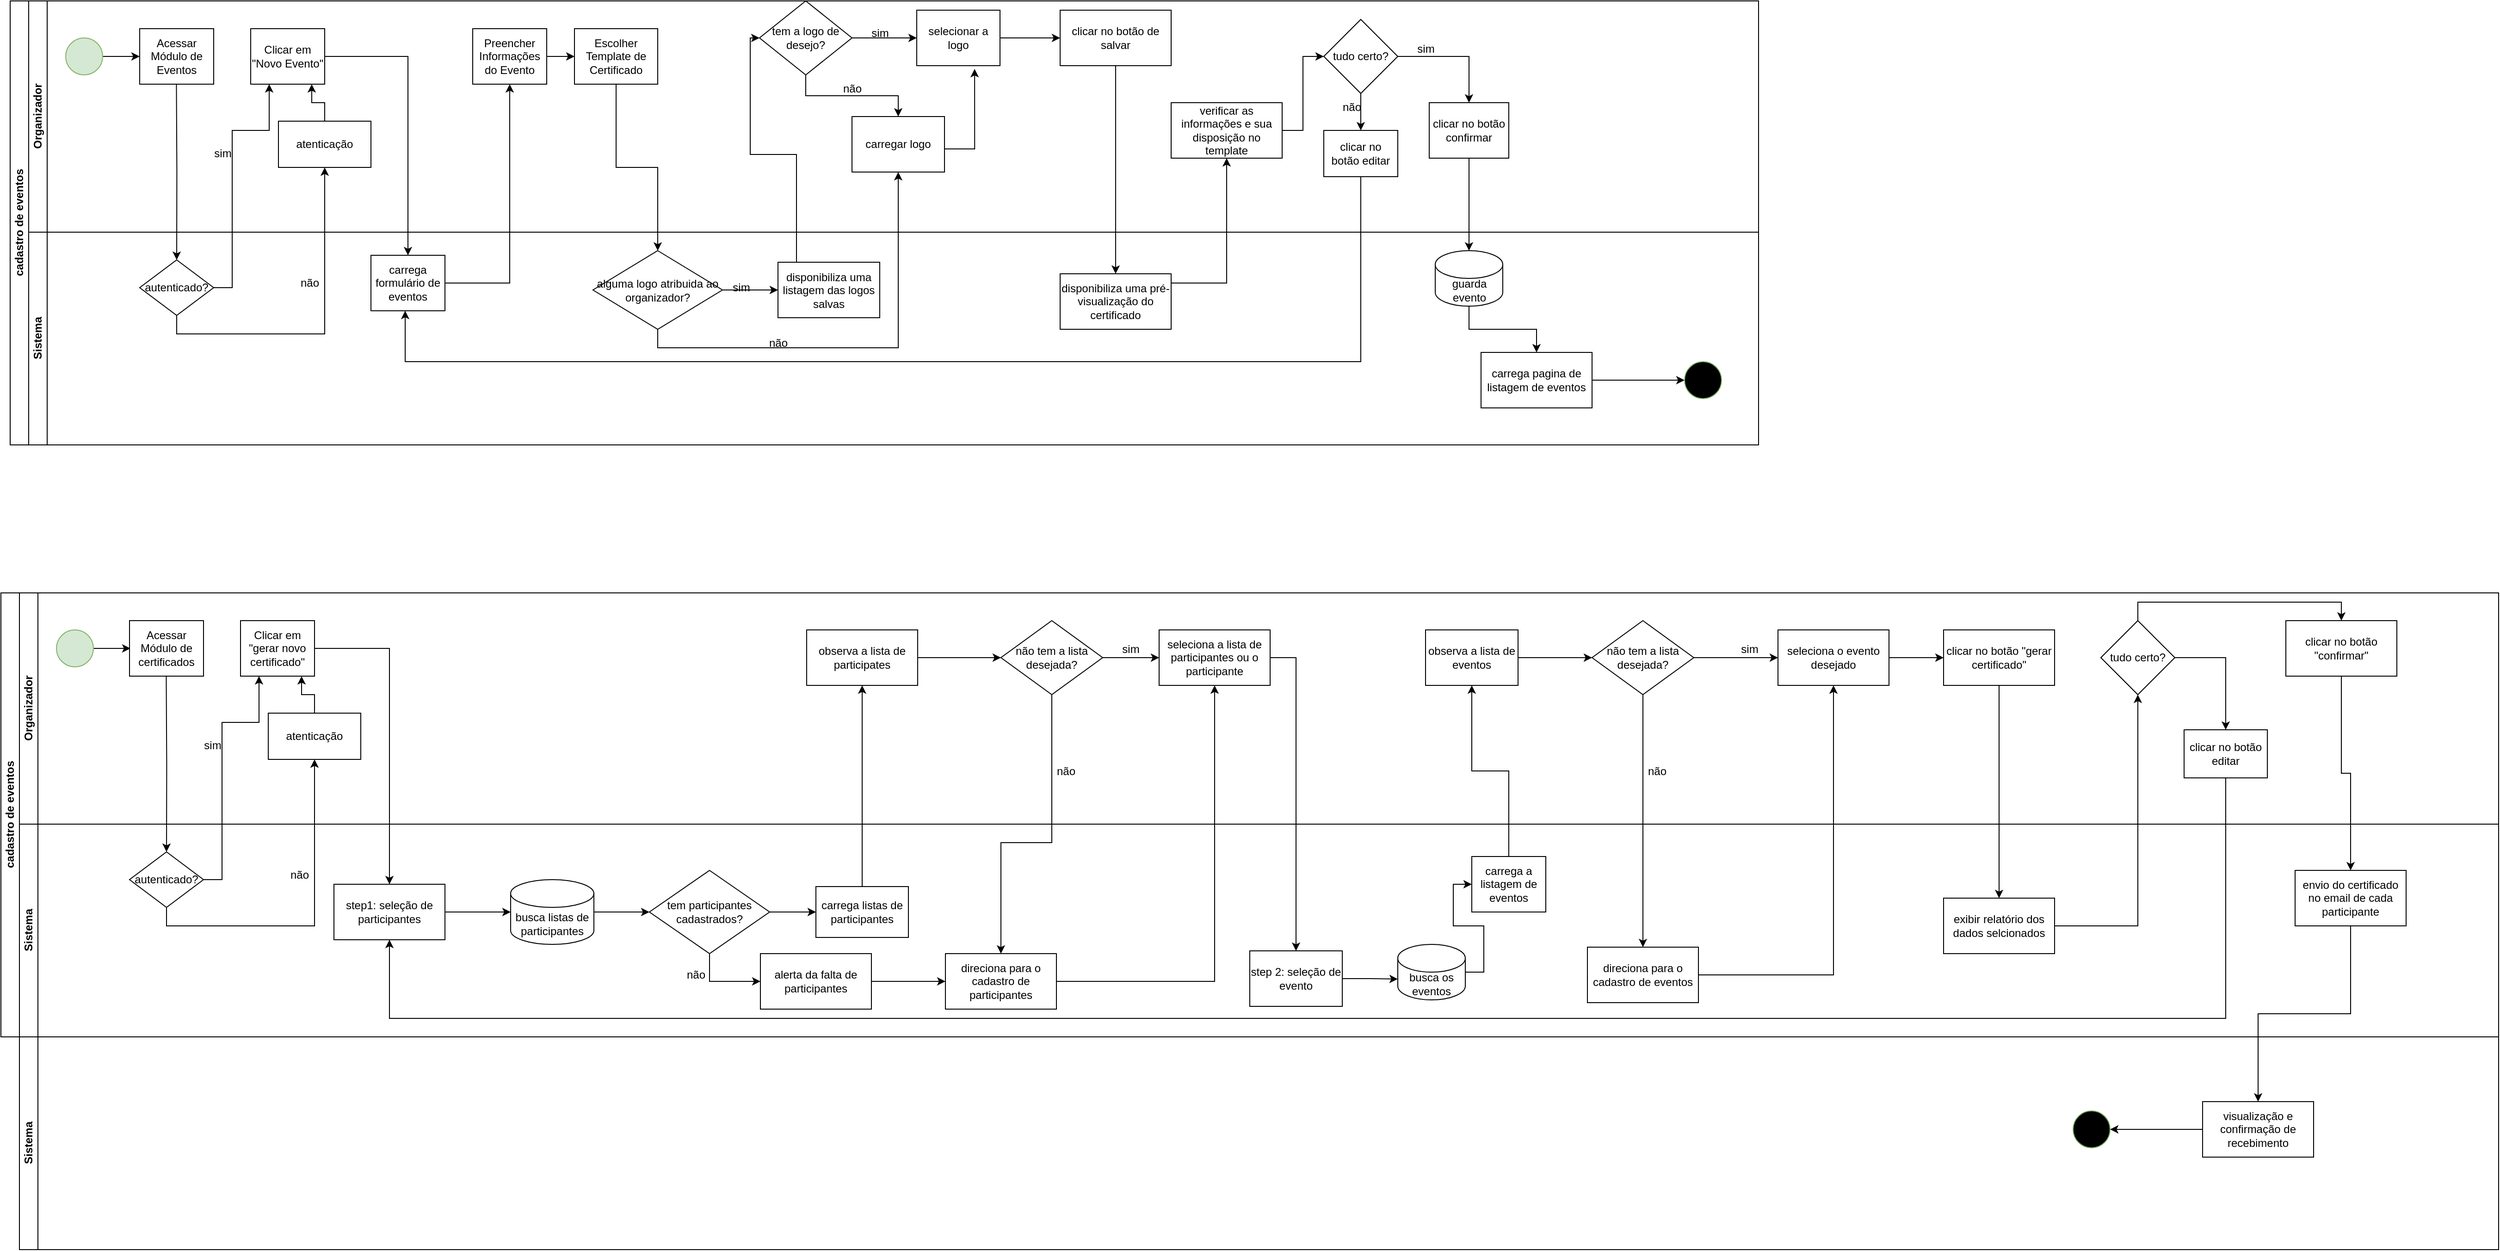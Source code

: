 <mxfile version="26.2.13">
  <diagram id="prtHgNgQTEPvFCAcTncT" name="Page-1">
    <mxGraphModel dx="1360" dy="762" grid="1" gridSize="10" guides="1" tooltips="1" connect="1" arrows="1" fold="1" page="1" pageScale="1" pageWidth="827" pageHeight="1169" math="0" shadow="0">
      <root>
        <mxCell id="0" />
        <mxCell id="1" parent="0" />
        <mxCell id="dNxyNK7c78bLwvsdeMH5-19" value="cadastro de eventos" style="swimlane;html=1;childLayout=stackLayout;resizeParent=1;resizeParentMax=0;horizontal=0;startSize=20;horizontalStack=0;" parent="1" vertex="1">
          <mxGeometry x="120" y="120" width="1890" height="480" as="geometry" />
        </mxCell>
        <mxCell id="dNxyNK7c78bLwvsdeMH5-20" value="Organizador" style="swimlane;html=1;startSize=20;horizontal=0;" parent="dNxyNK7c78bLwvsdeMH5-19" vertex="1">
          <mxGeometry x="20" width="1870" height="250" as="geometry" />
        </mxCell>
        <mxCell id="dNxyNK7c78bLwvsdeMH5-25" value="" style="edgeStyle=orthogonalEdgeStyle;rounded=0;orthogonalLoop=1;jettySize=auto;html=1;" parent="dNxyNK7c78bLwvsdeMH5-20" source="dNxyNK7c78bLwvsdeMH5-23" target="dNxyNK7c78bLwvsdeMH5-24" edge="1">
          <mxGeometry relative="1" as="geometry" />
        </mxCell>
        <mxCell id="dNxyNK7c78bLwvsdeMH5-23" value="" style="ellipse;whiteSpace=wrap;html=1;fillColor=#d5e8d4;strokeColor=#82b366;" parent="dNxyNK7c78bLwvsdeMH5-20" vertex="1">
          <mxGeometry x="40" y="40" width="40" height="40" as="geometry" />
        </mxCell>
        <mxCell id="dNxyNK7c78bLwvsdeMH5-24" value="Acessar Módulo de Eventos" style="rounded=0;whiteSpace=wrap;html=1;fontFamily=Helvetica;fontSize=12;fontColor=#000000;align=center;" parent="dNxyNK7c78bLwvsdeMH5-20" vertex="1">
          <mxGeometry x="120" y="30" width="80" height="60" as="geometry" />
        </mxCell>
        <mxCell id="dNxyNK7c78bLwvsdeMH5-30" value="Clicar em &quot;Novo Evento&quot;" style="rounded=0;whiteSpace=wrap;html=1;fontFamily=Helvetica;fontSize=12;fontColor=#000000;align=center;" parent="dNxyNK7c78bLwvsdeMH5-20" vertex="1">
          <mxGeometry x="240" y="30" width="80" height="60" as="geometry" />
        </mxCell>
        <mxCell id="Wr-YrEjcG0Q6fENDPcPm-4" style="edgeStyle=orthogonalEdgeStyle;rounded=0;orthogonalLoop=1;jettySize=auto;html=1;endArrow=classic;endFill=1;entryX=0.5;entryY=0;entryDx=0;entryDy=0;" edge="1" parent="dNxyNK7c78bLwvsdeMH5-20" target="Wr-YrEjcG0Q6fENDPcPm-5">
          <mxGeometry relative="1" as="geometry">
            <mxPoint x="159.71" y="90" as="sourcePoint" />
            <mxPoint x="159.71" y="150" as="targetPoint" />
          </mxGeometry>
        </mxCell>
        <mxCell id="Wr-YrEjcG0Q6fENDPcPm-6" value="atenticação" style="whiteSpace=wrap;html=1;fontColor=#000000;" vertex="1" parent="dNxyNK7c78bLwvsdeMH5-20">
          <mxGeometry x="270" y="130" width="100" height="50" as="geometry" />
        </mxCell>
        <mxCell id="Wr-YrEjcG0Q6fENDPcPm-8" style="edgeStyle=orthogonalEdgeStyle;rounded=0;orthogonalLoop=1;jettySize=auto;html=1;entryX=0.825;entryY=1.001;entryDx=0;entryDy=0;entryPerimeter=0;" edge="1" parent="dNxyNK7c78bLwvsdeMH5-20" source="Wr-YrEjcG0Q6fENDPcPm-6" target="dNxyNK7c78bLwvsdeMH5-30">
          <mxGeometry relative="1" as="geometry" />
        </mxCell>
        <mxCell id="Wr-YrEjcG0Q6fENDPcPm-9" value="Escolher Template de Certificado" style="whiteSpace=wrap;html=1;fontColor=#000000;rounded=0;" vertex="1" parent="dNxyNK7c78bLwvsdeMH5-20">
          <mxGeometry x="590" y="30" width="90" height="60" as="geometry" />
        </mxCell>
        <mxCell id="Wr-YrEjcG0Q6fENDPcPm-17" value="sim" style="text;html=1;align=center;verticalAlign=middle;whiteSpace=wrap;rounded=0;" vertex="1" parent="dNxyNK7c78bLwvsdeMH5-20">
          <mxGeometry x="180" y="150" width="60" height="30" as="geometry" />
        </mxCell>
        <mxCell id="Wr-YrEjcG0Q6fENDPcPm-25" value="" style="edgeStyle=orthogonalEdgeStyle;rounded=0;orthogonalLoop=1;jettySize=auto;html=1;" edge="1" parent="dNxyNK7c78bLwvsdeMH5-20" source="Wr-YrEjcG0Q6fENDPcPm-23" target="Wr-YrEjcG0Q6fENDPcPm-24">
          <mxGeometry relative="1" as="geometry" />
        </mxCell>
        <mxCell id="Wr-YrEjcG0Q6fENDPcPm-27" value="" style="edgeStyle=orthogonalEdgeStyle;rounded=0;orthogonalLoop=1;jettySize=auto;html=1;" edge="1" parent="dNxyNK7c78bLwvsdeMH5-20" source="Wr-YrEjcG0Q6fENDPcPm-23" target="Wr-YrEjcG0Q6fENDPcPm-26">
          <mxGeometry relative="1" as="geometry" />
        </mxCell>
        <mxCell id="Wr-YrEjcG0Q6fENDPcPm-23" value="tem a logo de desejo?" style="rhombus;whiteSpace=wrap;html=1;" vertex="1" parent="dNxyNK7c78bLwvsdeMH5-20">
          <mxGeometry x="790" width="100" height="80" as="geometry" />
        </mxCell>
        <mxCell id="Wr-YrEjcG0Q6fENDPcPm-36" value="" style="edgeStyle=orthogonalEdgeStyle;rounded=0;orthogonalLoop=1;jettySize=auto;html=1;" edge="1" parent="dNxyNK7c78bLwvsdeMH5-20" source="Wr-YrEjcG0Q6fENDPcPm-24" target="Wr-YrEjcG0Q6fENDPcPm-35">
          <mxGeometry relative="1" as="geometry" />
        </mxCell>
        <mxCell id="Wr-YrEjcG0Q6fENDPcPm-24" value="selecionar a logo" style="whiteSpace=wrap;html=1;" vertex="1" parent="dNxyNK7c78bLwvsdeMH5-20">
          <mxGeometry x="960" y="10" width="90" height="60" as="geometry" />
        </mxCell>
        <mxCell id="Wr-YrEjcG0Q6fENDPcPm-26" value="carregar logo" style="whiteSpace=wrap;html=1;" vertex="1" parent="dNxyNK7c78bLwvsdeMH5-20">
          <mxGeometry x="890" y="125" width="100" height="60" as="geometry" />
        </mxCell>
        <mxCell id="Wr-YrEjcG0Q6fENDPcPm-28" value="sim" style="text;html=1;align=center;verticalAlign=middle;resizable=0;points=[];autosize=1;strokeColor=none;fillColor=none;" vertex="1" parent="dNxyNK7c78bLwvsdeMH5-20">
          <mxGeometry x="900" y="20" width="40" height="30" as="geometry" />
        </mxCell>
        <mxCell id="Wr-YrEjcG0Q6fENDPcPm-30" value="não" style="text;html=1;align=center;verticalAlign=middle;resizable=0;points=[];autosize=1;strokeColor=none;fillColor=none;" vertex="1" parent="dNxyNK7c78bLwvsdeMH5-20">
          <mxGeometry x="870" y="80" width="40" height="30" as="geometry" />
        </mxCell>
        <mxCell id="Wr-YrEjcG0Q6fENDPcPm-34" style="edgeStyle=orthogonalEdgeStyle;rounded=0;orthogonalLoop=1;jettySize=auto;html=1;entryX=0.695;entryY=1.059;entryDx=0;entryDy=0;entryPerimeter=0;" edge="1" parent="dNxyNK7c78bLwvsdeMH5-20" source="Wr-YrEjcG0Q6fENDPcPm-26" target="Wr-YrEjcG0Q6fENDPcPm-24">
          <mxGeometry relative="1" as="geometry">
            <Array as="points">
              <mxPoint x="1023" y="160" />
            </Array>
          </mxGeometry>
        </mxCell>
        <mxCell id="Wr-YrEjcG0Q6fENDPcPm-35" value="clicar no botão de salvar" style="whiteSpace=wrap;html=1;" vertex="1" parent="dNxyNK7c78bLwvsdeMH5-20">
          <mxGeometry x="1115" y="10" width="120" height="60" as="geometry" />
        </mxCell>
        <mxCell id="Wr-YrEjcG0Q6fENDPcPm-42" value="" style="edgeStyle=orthogonalEdgeStyle;rounded=0;orthogonalLoop=1;jettySize=auto;html=1;entryX=0;entryY=0.5;entryDx=0;entryDy=0;" edge="1" parent="dNxyNK7c78bLwvsdeMH5-20" source="Wr-YrEjcG0Q6fENDPcPm-39" target="Wr-YrEjcG0Q6fENDPcPm-46">
          <mxGeometry relative="1" as="geometry">
            <mxPoint x="1394" y="140.0" as="targetPoint" />
          </mxGeometry>
        </mxCell>
        <mxCell id="Wr-YrEjcG0Q6fENDPcPm-39" value="verificar as informações e sua disposição no template" style="whiteSpace=wrap;html=1;" vertex="1" parent="dNxyNK7c78bLwvsdeMH5-20">
          <mxGeometry x="1235" y="110" width="120" height="60" as="geometry" />
        </mxCell>
        <mxCell id="Wr-YrEjcG0Q6fENDPcPm-45" value="" style="edgeStyle=orthogonalEdgeStyle;rounded=0;orthogonalLoop=1;jettySize=auto;html=1;" edge="1" parent="dNxyNK7c78bLwvsdeMH5-20" source="Wr-YrEjcG0Q6fENDPcPm-43" target="Wr-YrEjcG0Q6fENDPcPm-9">
          <mxGeometry relative="1" as="geometry" />
        </mxCell>
        <mxCell id="Wr-YrEjcG0Q6fENDPcPm-43" value="Preencher Informações do Evento" style="whiteSpace=wrap;html=1;fontColor=#000000;rounded=0;" vertex="1" parent="dNxyNK7c78bLwvsdeMH5-20">
          <mxGeometry x="480" y="30" width="80" height="60" as="geometry" />
        </mxCell>
        <mxCell id="Wr-YrEjcG0Q6fENDPcPm-50" value="" style="edgeStyle=orthogonalEdgeStyle;rounded=0;orthogonalLoop=1;jettySize=auto;html=1;" edge="1" parent="dNxyNK7c78bLwvsdeMH5-20" source="Wr-YrEjcG0Q6fENDPcPm-46" target="Wr-YrEjcG0Q6fENDPcPm-49">
          <mxGeometry relative="1" as="geometry" />
        </mxCell>
        <mxCell id="Wr-YrEjcG0Q6fENDPcPm-52" value="" style="edgeStyle=orthogonalEdgeStyle;rounded=0;orthogonalLoop=1;jettySize=auto;html=1;" edge="1" parent="dNxyNK7c78bLwvsdeMH5-20" source="Wr-YrEjcG0Q6fENDPcPm-46" target="Wr-YrEjcG0Q6fENDPcPm-51">
          <mxGeometry relative="1" as="geometry" />
        </mxCell>
        <mxCell id="Wr-YrEjcG0Q6fENDPcPm-46" value="tudo certo?" style="rhombus;whiteSpace=wrap;html=1;" vertex="1" parent="dNxyNK7c78bLwvsdeMH5-20">
          <mxGeometry x="1400" y="20" width="80" height="80" as="geometry" />
        </mxCell>
        <mxCell id="Wr-YrEjcG0Q6fENDPcPm-49" value="clicar no botão confirmar" style="whiteSpace=wrap;html=1;" vertex="1" parent="dNxyNK7c78bLwvsdeMH5-20">
          <mxGeometry x="1514" y="110" width="86" height="60" as="geometry" />
        </mxCell>
        <mxCell id="Wr-YrEjcG0Q6fENDPcPm-51" value="clicar no botão editar" style="whiteSpace=wrap;html=1;" vertex="1" parent="dNxyNK7c78bLwvsdeMH5-20">
          <mxGeometry x="1400" y="140" width="80" height="50" as="geometry" />
        </mxCell>
        <mxCell id="Wr-YrEjcG0Q6fENDPcPm-48" value="não" style="text;html=1;align=center;verticalAlign=middle;resizable=0;points=[];autosize=1;strokeColor=none;fillColor=none;" vertex="1" parent="dNxyNK7c78bLwvsdeMH5-20">
          <mxGeometry x="1410" y="100" width="40" height="30" as="geometry" />
        </mxCell>
        <mxCell id="Wr-YrEjcG0Q6fENDPcPm-53" value="sim" style="text;html=1;align=center;verticalAlign=middle;resizable=0;points=[];autosize=1;strokeColor=none;fillColor=none;" vertex="1" parent="dNxyNK7c78bLwvsdeMH5-20">
          <mxGeometry x="1490" y="37" width="40" height="30" as="geometry" />
        </mxCell>
        <mxCell id="dNxyNK7c78bLwvsdeMH5-21" value="Sistema" style="swimlane;html=1;startSize=20;horizontal=0;" parent="dNxyNK7c78bLwvsdeMH5-19" vertex="1">
          <mxGeometry x="20" y="250" width="1870" height="230" as="geometry" />
        </mxCell>
        <mxCell id="dNxyNK7c78bLwvsdeMH5-29" value="" style="edgeStyle=orthogonalEdgeStyle;rounded=0;orthogonalLoop=1;jettySize=auto;html=1;endArrow=classic;endFill=1;" parent="dNxyNK7c78bLwvsdeMH5-21" edge="1">
          <mxGeometry relative="1" as="geometry">
            <mxPoint x="200" y="60" as="sourcePoint" />
            <mxPoint x="260" y="-160" as="targetPoint" />
            <Array as="points">
              <mxPoint x="220" y="60" />
              <mxPoint x="220" y="-110" />
              <mxPoint x="260" y="-110" />
              <mxPoint x="260" y="-160" />
            </Array>
          </mxGeometry>
        </mxCell>
        <mxCell id="Wr-YrEjcG0Q6fENDPcPm-5" value="autenticado?" style="rhombus;whiteSpace=wrap;html=1;fontFamily=Helvetica;fontSize=12;fontColor=#000000;align=center;" vertex="1" parent="dNxyNK7c78bLwvsdeMH5-21">
          <mxGeometry x="120" y="30" width="80" height="60" as="geometry" />
        </mxCell>
        <mxCell id="Wr-YrEjcG0Q6fENDPcPm-15" value="alguma logo atribuida ao organizador?" style="rhombus;whiteSpace=wrap;html=1;fontColor=#000000;rounded=0;" vertex="1" parent="dNxyNK7c78bLwvsdeMH5-21">
          <mxGeometry x="610" y="20" width="140" height="85" as="geometry" />
        </mxCell>
        <mxCell id="Wr-YrEjcG0Q6fENDPcPm-18" value="não" style="text;html=1;align=center;verticalAlign=middle;whiteSpace=wrap;rounded=0;" vertex="1" parent="dNxyNK7c78bLwvsdeMH5-21">
          <mxGeometry x="274" y="40" width="60" height="30" as="geometry" />
        </mxCell>
        <mxCell id="Wr-YrEjcG0Q6fENDPcPm-19" value="disponibiliza uma listagem das logos salvas" style="rounded=0;whiteSpace=wrap;html=1;fontColor=#000000;" vertex="1" parent="dNxyNK7c78bLwvsdeMH5-21">
          <mxGeometry x="810" y="32.5" width="110" height="60" as="geometry" />
        </mxCell>
        <mxCell id="Wr-YrEjcG0Q6fENDPcPm-20" value="" style="edgeStyle=orthogonalEdgeStyle;rounded=0;orthogonalLoop=1;jettySize=auto;html=1;" edge="1" parent="dNxyNK7c78bLwvsdeMH5-21" source="Wr-YrEjcG0Q6fENDPcPm-15" target="Wr-YrEjcG0Q6fENDPcPm-19">
          <mxGeometry relative="1" as="geometry" />
        </mxCell>
        <mxCell id="Wr-YrEjcG0Q6fENDPcPm-33" value="não" style="text;html=1;align=center;verticalAlign=middle;resizable=0;points=[];autosize=1;strokeColor=none;fillColor=none;" vertex="1" parent="dNxyNK7c78bLwvsdeMH5-21">
          <mxGeometry x="790" y="105" width="40" height="30" as="geometry" />
        </mxCell>
        <mxCell id="Wr-YrEjcG0Q6fENDPcPm-32" value="sim" style="text;html=1;align=center;verticalAlign=middle;resizable=0;points=[];autosize=1;strokeColor=none;fillColor=none;" vertex="1" parent="dNxyNK7c78bLwvsdeMH5-21">
          <mxGeometry x="750" y="45" width="40" height="30" as="geometry" />
        </mxCell>
        <mxCell id="Wr-YrEjcG0Q6fENDPcPm-37" value="disponibiliza uma pré-visualização do certificado" style="whiteSpace=wrap;html=1;" vertex="1" parent="dNxyNK7c78bLwvsdeMH5-21">
          <mxGeometry x="1115" y="45" width="120" height="60" as="geometry" />
        </mxCell>
        <mxCell id="Wr-YrEjcG0Q6fENDPcPm-2" value="carrega formulário de eventos" style="rounded=0;whiteSpace=wrap;html=1;fontFamily=Helvetica;fontSize=12;fontColor=#000000;align=center;" vertex="1" parent="dNxyNK7c78bLwvsdeMH5-21">
          <mxGeometry x="370" y="25" width="80" height="60" as="geometry" />
        </mxCell>
        <mxCell id="Wr-YrEjcG0Q6fENDPcPm-61" value="" style="edgeStyle=orthogonalEdgeStyle;rounded=0;orthogonalLoop=1;jettySize=auto;html=1;" edge="1" parent="dNxyNK7c78bLwvsdeMH5-21" source="Wr-YrEjcG0Q6fENDPcPm-57" target="Wr-YrEjcG0Q6fENDPcPm-60">
          <mxGeometry relative="1" as="geometry" />
        </mxCell>
        <mxCell id="Wr-YrEjcG0Q6fENDPcPm-57" value="guarda evento" style="shape=cylinder3;whiteSpace=wrap;html=1;boundedLbl=1;backgroundOutline=1;size=15;" vertex="1" parent="dNxyNK7c78bLwvsdeMH5-21">
          <mxGeometry x="1520.5" y="20" width="73" height="60" as="geometry" />
        </mxCell>
        <mxCell id="Wr-YrEjcG0Q6fENDPcPm-65" value="" style="edgeStyle=orthogonalEdgeStyle;rounded=0;orthogonalLoop=1;jettySize=auto;html=1;" edge="1" parent="dNxyNK7c78bLwvsdeMH5-21" source="Wr-YrEjcG0Q6fENDPcPm-60">
          <mxGeometry relative="1" as="geometry">
            <mxPoint x="1790" y="160" as="targetPoint" />
          </mxGeometry>
        </mxCell>
        <mxCell id="Wr-YrEjcG0Q6fENDPcPm-60" value="carrega pagina de listagem de eventos" style="whiteSpace=wrap;html=1;" vertex="1" parent="dNxyNK7c78bLwvsdeMH5-21">
          <mxGeometry x="1570" y="130" width="120" height="60" as="geometry" />
        </mxCell>
        <mxCell id="Wr-YrEjcG0Q6fENDPcPm-66" value="" style="ellipse;whiteSpace=wrap;html=1;fillColor=light-dark(#000000, #1f2f1e);strokeColor=#82b366;" vertex="1" parent="dNxyNK7c78bLwvsdeMH5-21">
          <mxGeometry x="1790" y="140" width="40" height="40" as="geometry" />
        </mxCell>
        <mxCell id="Wr-YrEjcG0Q6fENDPcPm-7" value="" style="edgeStyle=orthogonalEdgeStyle;rounded=0;orthogonalLoop=1;jettySize=auto;html=1;" edge="1" parent="dNxyNK7c78bLwvsdeMH5-19" source="Wr-YrEjcG0Q6fENDPcPm-5" target="Wr-YrEjcG0Q6fENDPcPm-6">
          <mxGeometry relative="1" as="geometry">
            <Array as="points">
              <mxPoint x="180" y="360" />
              <mxPoint x="340" y="360" />
            </Array>
          </mxGeometry>
        </mxCell>
        <mxCell id="Wr-YrEjcG0Q6fENDPcPm-16" value="" style="edgeStyle=orthogonalEdgeStyle;rounded=0;orthogonalLoop=1;jettySize=auto;html=1;" edge="1" parent="dNxyNK7c78bLwvsdeMH5-19" source="Wr-YrEjcG0Q6fENDPcPm-9" target="Wr-YrEjcG0Q6fENDPcPm-15">
          <mxGeometry relative="1" as="geometry" />
        </mxCell>
        <mxCell id="Wr-YrEjcG0Q6fENDPcPm-22" value="" style="edgeStyle=orthogonalEdgeStyle;rounded=0;orthogonalLoop=1;jettySize=auto;html=1;" edge="1" parent="dNxyNK7c78bLwvsdeMH5-19" source="Wr-YrEjcG0Q6fENDPcPm-19">
          <mxGeometry relative="1" as="geometry">
            <mxPoint x="810" y="40.0" as="targetPoint" />
            <Array as="points">
              <mxPoint x="850" y="166" />
              <mxPoint x="800" y="166" />
              <mxPoint x="800" y="40" />
            </Array>
          </mxGeometry>
        </mxCell>
        <mxCell id="Wr-YrEjcG0Q6fENDPcPm-31" style="edgeStyle=orthogonalEdgeStyle;rounded=0;orthogonalLoop=1;jettySize=auto;html=1;exitX=0.5;exitY=1;exitDx=0;exitDy=0;entryX=0.5;entryY=1;entryDx=0;entryDy=0;" edge="1" parent="dNxyNK7c78bLwvsdeMH5-19" source="Wr-YrEjcG0Q6fENDPcPm-15" target="Wr-YrEjcG0Q6fENDPcPm-26">
          <mxGeometry relative="1" as="geometry">
            <mxPoint x="960" y="190" as="targetPoint" />
            <mxPoint x="710" y="376" as="sourcePoint" />
          </mxGeometry>
        </mxCell>
        <mxCell id="Wr-YrEjcG0Q6fENDPcPm-38" value="" style="edgeStyle=orthogonalEdgeStyle;rounded=0;orthogonalLoop=1;jettySize=auto;html=1;" edge="1" parent="dNxyNK7c78bLwvsdeMH5-19" source="Wr-YrEjcG0Q6fENDPcPm-35" target="Wr-YrEjcG0Q6fENDPcPm-37">
          <mxGeometry relative="1" as="geometry" />
        </mxCell>
        <mxCell id="Wr-YrEjcG0Q6fENDPcPm-40" value="" style="edgeStyle=orthogonalEdgeStyle;rounded=0;orthogonalLoop=1;jettySize=auto;html=1;" edge="1" parent="dNxyNK7c78bLwvsdeMH5-19" source="Wr-YrEjcG0Q6fENDPcPm-37" target="Wr-YrEjcG0Q6fENDPcPm-39">
          <mxGeometry relative="1" as="geometry">
            <Array as="points">
              <mxPoint x="1315" y="305" />
            </Array>
          </mxGeometry>
        </mxCell>
        <mxCell id="Wr-YrEjcG0Q6fENDPcPm-3" value="" style="edgeStyle=orthogonalEdgeStyle;rounded=0;orthogonalLoop=1;jettySize=auto;html=1;" edge="1" parent="dNxyNK7c78bLwvsdeMH5-19" source="dNxyNK7c78bLwvsdeMH5-30" target="Wr-YrEjcG0Q6fENDPcPm-2">
          <mxGeometry relative="1" as="geometry" />
        </mxCell>
        <mxCell id="Wr-YrEjcG0Q6fENDPcPm-44" value="" style="edgeStyle=orthogonalEdgeStyle;rounded=0;orthogonalLoop=1;jettySize=auto;html=1;" edge="1" parent="dNxyNK7c78bLwvsdeMH5-19" source="Wr-YrEjcG0Q6fENDPcPm-2" target="Wr-YrEjcG0Q6fENDPcPm-43">
          <mxGeometry relative="1" as="geometry" />
        </mxCell>
        <mxCell id="Wr-YrEjcG0Q6fENDPcPm-47" style="edgeStyle=orthogonalEdgeStyle;rounded=0;orthogonalLoop=1;jettySize=auto;html=1;" edge="1" parent="dNxyNK7c78bLwvsdeMH5-19" target="Wr-YrEjcG0Q6fENDPcPm-2">
          <mxGeometry relative="1" as="geometry">
            <mxPoint x="426.552" y="320.0" as="targetPoint" />
            <mxPoint x="1460" y="190" as="sourcePoint" />
            <Array as="points">
              <mxPoint x="1460" y="390" />
              <mxPoint x="427" y="390" />
            </Array>
          </mxGeometry>
        </mxCell>
        <mxCell id="Wr-YrEjcG0Q6fENDPcPm-56" style="edgeStyle=orthogonalEdgeStyle;rounded=0;orthogonalLoop=1;jettySize=auto;html=1;" edge="1" parent="dNxyNK7c78bLwvsdeMH5-19" source="Wr-YrEjcG0Q6fENDPcPm-49" target="Wr-YrEjcG0Q6fENDPcPm-57">
          <mxGeometry relative="1" as="geometry">
            <mxPoint x="1577" y="310.0" as="targetPoint" />
          </mxGeometry>
        </mxCell>
        <mxCell id="Wr-YrEjcG0Q6fENDPcPm-125" value="cadastro de eventos" style="swimlane;html=1;childLayout=stackLayout;resizeParent=1;resizeParentMax=0;horizontal=0;startSize=20;horizontalStack=0;" vertex="1" parent="1">
          <mxGeometry x="110" y="760" width="2700" height="480" as="geometry">
            <mxRectangle x="110" y="760" width="40" height="140" as="alternateBounds" />
          </mxGeometry>
        </mxCell>
        <mxCell id="Wr-YrEjcG0Q6fENDPcPm-126" value="Organizador" style="swimlane;html=1;startSize=20;horizontal=0;" vertex="1" parent="Wr-YrEjcG0Q6fENDPcPm-125">
          <mxGeometry x="20" width="2680" height="250" as="geometry">
            <mxRectangle x="20" width="1870" height="30" as="alternateBounds" />
          </mxGeometry>
        </mxCell>
        <mxCell id="Wr-YrEjcG0Q6fENDPcPm-127" value="" style="edgeStyle=orthogonalEdgeStyle;rounded=0;orthogonalLoop=1;jettySize=auto;html=1;" edge="1" parent="Wr-YrEjcG0Q6fENDPcPm-126" source="Wr-YrEjcG0Q6fENDPcPm-128">
          <mxGeometry relative="1" as="geometry">
            <mxPoint x="120" y="60" as="targetPoint" />
          </mxGeometry>
        </mxCell>
        <mxCell id="Wr-YrEjcG0Q6fENDPcPm-128" value="" style="ellipse;whiteSpace=wrap;html=1;fillColor=#d5e8d4;strokeColor=#82b366;" vertex="1" parent="Wr-YrEjcG0Q6fENDPcPm-126">
          <mxGeometry x="40" y="40" width="40" height="40" as="geometry" />
        </mxCell>
        <mxCell id="Wr-YrEjcG0Q6fENDPcPm-248" value="não tem a lista desejada?" style="rhombus;whiteSpace=wrap;html=1;" vertex="1" parent="Wr-YrEjcG0Q6fENDPcPm-126">
          <mxGeometry x="1700" y="30" width="110" height="80" as="geometry" />
        </mxCell>
        <mxCell id="Wr-YrEjcG0Q6fENDPcPm-254" value="não" style="text;html=1;align=center;verticalAlign=middle;resizable=0;points=[];autosize=1;strokeColor=none;fillColor=none;" vertex="1" parent="Wr-YrEjcG0Q6fENDPcPm-126">
          <mxGeometry x="1750" y="178" width="40" height="30" as="geometry" />
        </mxCell>
        <mxCell id="Wr-YrEjcG0Q6fENDPcPm-257" value="clicar no botão &quot;gerar certificado&quot;" style="whiteSpace=wrap;html=1;" vertex="1" parent="Wr-YrEjcG0Q6fENDPcPm-126">
          <mxGeometry x="2080" y="40" width="120" height="60" as="geometry" />
        </mxCell>
        <mxCell id="Wr-YrEjcG0Q6fENDPcPm-264" value="" style="edgeStyle=orthogonalEdgeStyle;rounded=0;orthogonalLoop=1;jettySize=auto;html=1;" edge="1" parent="Wr-YrEjcG0Q6fENDPcPm-126" source="Wr-YrEjcG0Q6fENDPcPm-261" target="Wr-YrEjcG0Q6fENDPcPm-263">
          <mxGeometry relative="1" as="geometry" />
        </mxCell>
        <mxCell id="Wr-YrEjcG0Q6fENDPcPm-266" style="edgeStyle=orthogonalEdgeStyle;rounded=0;orthogonalLoop=1;jettySize=auto;html=1;entryX=0.5;entryY=0;entryDx=0;entryDy=0;" edge="1" parent="Wr-YrEjcG0Q6fENDPcPm-126" source="Wr-YrEjcG0Q6fENDPcPm-261" target="Wr-YrEjcG0Q6fENDPcPm-267">
          <mxGeometry relative="1" as="geometry">
            <mxPoint x="2470" y="10" as="targetPoint" />
            <Array as="points">
              <mxPoint x="2290" y="10" />
              <mxPoint x="2510" y="10" />
            </Array>
          </mxGeometry>
        </mxCell>
        <mxCell id="Wr-YrEjcG0Q6fENDPcPm-261" value="tudo certo?" style="rhombus;whiteSpace=wrap;html=1;" vertex="1" parent="Wr-YrEjcG0Q6fENDPcPm-126">
          <mxGeometry x="2250" y="30" width="80" height="80" as="geometry" />
        </mxCell>
        <mxCell id="Wr-YrEjcG0Q6fENDPcPm-263" value="clicar no botão editar" style="whiteSpace=wrap;html=1;" vertex="1" parent="Wr-YrEjcG0Q6fENDPcPm-126">
          <mxGeometry x="2340" y="148" width="90" height="52" as="geometry" />
        </mxCell>
        <mxCell id="Wr-YrEjcG0Q6fENDPcPm-267" value="clicar no botão &quot;confirmar&quot;" style="whiteSpace=wrap;html=1;" vertex="1" parent="Wr-YrEjcG0Q6fENDPcPm-126">
          <mxGeometry x="2450" y="30" width="120" height="60" as="geometry" />
        </mxCell>
        <mxCell id="Wr-YrEjcG0Q6fENDPcPm-157" value="Sistema" style="swimlane;html=1;startSize=20;horizontal=0;" vertex="1" parent="Wr-YrEjcG0Q6fENDPcPm-125">
          <mxGeometry x="20" y="250" width="2680" height="230" as="geometry" />
        </mxCell>
        <mxCell id="Wr-YrEjcG0Q6fENDPcPm-194" value="Acessar Módulo de certificados" style="rounded=0;whiteSpace=wrap;html=1;fontFamily=Helvetica;fontSize=12;fontColor=#000000;align=center;" vertex="1" parent="Wr-YrEjcG0Q6fENDPcPm-157">
          <mxGeometry x="119" y="-220" width="80" height="60" as="geometry" />
        </mxCell>
        <mxCell id="Wr-YrEjcG0Q6fENDPcPm-195" value="Clicar em &quot;gerar novo certificado&quot;" style="rounded=0;whiteSpace=wrap;html=1;fontFamily=Helvetica;fontSize=12;fontColor=#000000;align=center;" vertex="1" parent="Wr-YrEjcG0Q6fENDPcPm-157">
          <mxGeometry x="239" y="-220" width="80" height="60" as="geometry" />
        </mxCell>
        <mxCell id="Wr-YrEjcG0Q6fENDPcPm-196" style="edgeStyle=orthogonalEdgeStyle;rounded=0;orthogonalLoop=1;jettySize=auto;html=1;endArrow=classic;endFill=1;entryX=0.5;entryY=0;entryDx=0;entryDy=0;" edge="1" parent="Wr-YrEjcG0Q6fENDPcPm-157" target="Wr-YrEjcG0Q6fENDPcPm-201">
          <mxGeometry relative="1" as="geometry">
            <mxPoint x="158.71" y="-160" as="sourcePoint" />
            <mxPoint x="158.71" y="-100" as="targetPoint" />
          </mxGeometry>
        </mxCell>
        <mxCell id="Wr-YrEjcG0Q6fENDPcPm-197" value="atenticação" style="whiteSpace=wrap;html=1;fontColor=#000000;" vertex="1" parent="Wr-YrEjcG0Q6fENDPcPm-157">
          <mxGeometry x="269" y="-120" width="100" height="50" as="geometry" />
        </mxCell>
        <mxCell id="Wr-YrEjcG0Q6fENDPcPm-198" style="edgeStyle=orthogonalEdgeStyle;rounded=0;orthogonalLoop=1;jettySize=auto;html=1;entryX=0.825;entryY=1.001;entryDx=0;entryDy=0;entryPerimeter=0;" edge="1" parent="Wr-YrEjcG0Q6fENDPcPm-157" source="Wr-YrEjcG0Q6fENDPcPm-197" target="Wr-YrEjcG0Q6fENDPcPm-195">
          <mxGeometry relative="1" as="geometry" />
        </mxCell>
        <mxCell id="Wr-YrEjcG0Q6fENDPcPm-199" value="sim" style="text;html=1;align=center;verticalAlign=middle;whiteSpace=wrap;rounded=0;" vertex="1" parent="Wr-YrEjcG0Q6fENDPcPm-157">
          <mxGeometry x="179" y="-100" width="60" height="30" as="geometry" />
        </mxCell>
        <mxCell id="Wr-YrEjcG0Q6fENDPcPm-200" value="" style="edgeStyle=orthogonalEdgeStyle;rounded=0;orthogonalLoop=1;jettySize=auto;html=1;endArrow=classic;endFill=1;" edge="1" parent="Wr-YrEjcG0Q6fENDPcPm-157">
          <mxGeometry relative="1" as="geometry">
            <mxPoint x="199" y="60" as="sourcePoint" />
            <mxPoint x="259" y="-160" as="targetPoint" />
            <Array as="points">
              <mxPoint x="219" y="60" />
              <mxPoint x="219" y="-110" />
              <mxPoint x="259" y="-110" />
              <mxPoint x="259" y="-160" />
            </Array>
          </mxGeometry>
        </mxCell>
        <mxCell id="Wr-YrEjcG0Q6fENDPcPm-201" value="autenticado?" style="rhombus;whiteSpace=wrap;html=1;fontFamily=Helvetica;fontSize=12;fontColor=#000000;align=center;" vertex="1" parent="Wr-YrEjcG0Q6fENDPcPm-157">
          <mxGeometry x="119" y="30" width="80" height="60" as="geometry" />
        </mxCell>
        <mxCell id="Wr-YrEjcG0Q6fENDPcPm-202" value="não" style="text;html=1;align=center;verticalAlign=middle;whiteSpace=wrap;rounded=0;" vertex="1" parent="Wr-YrEjcG0Q6fENDPcPm-157">
          <mxGeometry x="273" y="40" width="60" height="30" as="geometry" />
        </mxCell>
        <mxCell id="Wr-YrEjcG0Q6fENDPcPm-204" value="" style="edgeStyle=orthogonalEdgeStyle;rounded=0;orthogonalLoop=1;jettySize=auto;html=1;" edge="1" parent="Wr-YrEjcG0Q6fENDPcPm-157" source="Wr-YrEjcG0Q6fENDPcPm-201" target="Wr-YrEjcG0Q6fENDPcPm-197">
          <mxGeometry relative="1" as="geometry">
            <Array as="points">
              <mxPoint x="159" y="110" />
              <mxPoint x="319" y="110" />
            </Array>
          </mxGeometry>
        </mxCell>
        <mxCell id="Wr-YrEjcG0Q6fENDPcPm-215" value="observa a lista de participates" style="whiteSpace=wrap;html=1;" vertex="1" parent="Wr-YrEjcG0Q6fENDPcPm-157">
          <mxGeometry x="851" y="-210" width="120" height="60" as="geometry" />
        </mxCell>
        <mxCell id="Wr-YrEjcG0Q6fENDPcPm-238" value="" style="edgeStyle=orthogonalEdgeStyle;rounded=0;orthogonalLoop=1;jettySize=auto;html=1;" edge="1" parent="Wr-YrEjcG0Q6fENDPcPm-157" source="Wr-YrEjcG0Q6fENDPcPm-217" target="Wr-YrEjcG0Q6fENDPcPm-237">
          <mxGeometry relative="1" as="geometry" />
        </mxCell>
        <mxCell id="Wr-YrEjcG0Q6fENDPcPm-217" value="não tem a lista desejada?" style="rhombus;whiteSpace=wrap;html=1;" vertex="1" parent="Wr-YrEjcG0Q6fENDPcPm-157">
          <mxGeometry x="1061" y="-220" width="110" height="80" as="geometry" />
        </mxCell>
        <mxCell id="Wr-YrEjcG0Q6fENDPcPm-218" value="" style="edgeStyle=orthogonalEdgeStyle;rounded=0;orthogonalLoop=1;jettySize=auto;html=1;" edge="1" parent="Wr-YrEjcG0Q6fENDPcPm-157" source="Wr-YrEjcG0Q6fENDPcPm-215" target="Wr-YrEjcG0Q6fENDPcPm-217">
          <mxGeometry relative="1" as="geometry" />
        </mxCell>
        <mxCell id="Wr-YrEjcG0Q6fENDPcPm-245" style="edgeStyle=orthogonalEdgeStyle;rounded=0;orthogonalLoop=1;jettySize=auto;html=1;exitX=1;exitY=0.5;exitDx=0;exitDy=0;" edge="1" parent="Wr-YrEjcG0Q6fENDPcPm-157" source="Wr-YrEjcG0Q6fENDPcPm-237" target="Wr-YrEjcG0Q6fENDPcPm-244">
          <mxGeometry relative="1" as="geometry" />
        </mxCell>
        <mxCell id="Wr-YrEjcG0Q6fENDPcPm-237" value="seleciona a lista de participantes ou o participante " style="whiteSpace=wrap;html=1;" vertex="1" parent="Wr-YrEjcG0Q6fENDPcPm-157">
          <mxGeometry x="1232" y="-210" width="120" height="60" as="geometry" />
        </mxCell>
        <mxCell id="Wr-YrEjcG0Q6fENDPcPm-205" value="" style="edgeStyle=orthogonalEdgeStyle;rounded=0;orthogonalLoop=1;jettySize=auto;html=1;exitX=1;exitY=0.5;exitDx=0;exitDy=0;entryX=0.5;entryY=0;entryDx=0;entryDy=0;" edge="1" parent="Wr-YrEjcG0Q6fENDPcPm-157" source="Wr-YrEjcG0Q6fENDPcPm-195" target="Wr-YrEjcG0Q6fENDPcPm-242">
          <mxGeometry relative="1" as="geometry">
            <mxPoint x="500" y="-190.0" as="sourcePoint" />
            <mxPoint x="400" y="60" as="targetPoint" />
            <Array as="points">
              <mxPoint x="400" y="-190" />
            </Array>
          </mxGeometry>
        </mxCell>
        <mxCell id="Wr-YrEjcG0Q6fENDPcPm-222" value="" style="edgeStyle=orthogonalEdgeStyle;rounded=0;orthogonalLoop=1;jettySize=auto;html=1;" edge="1" parent="Wr-YrEjcG0Q6fENDPcPm-157" source="Wr-YrEjcG0Q6fENDPcPm-212" target="Wr-YrEjcG0Q6fENDPcPm-221">
          <mxGeometry relative="1" as="geometry" />
        </mxCell>
        <mxCell id="Wr-YrEjcG0Q6fENDPcPm-212" value="busca listas de participantes" style="shape=cylinder3;whiteSpace=wrap;html=1;boundedLbl=1;backgroundOutline=1;size=15;" vertex="1" parent="Wr-YrEjcG0Q6fENDPcPm-157">
          <mxGeometry x="531" y="60" width="90" height="70" as="geometry" />
        </mxCell>
        <mxCell id="Wr-YrEjcG0Q6fENDPcPm-227" value="" style="edgeStyle=orthogonalEdgeStyle;rounded=0;orthogonalLoop=1;jettySize=auto;html=1;entryX=0;entryY=0.5;entryDx=0;entryDy=0;" edge="1" parent="Wr-YrEjcG0Q6fENDPcPm-157" source="Wr-YrEjcG0Q6fENDPcPm-221" target="Wr-YrEjcG0Q6fENDPcPm-226">
          <mxGeometry relative="1" as="geometry" />
        </mxCell>
        <mxCell id="Wr-YrEjcG0Q6fENDPcPm-231" style="edgeStyle=orthogonalEdgeStyle;rounded=0;orthogonalLoop=1;jettySize=auto;html=1;exitX=1;exitY=0.5;exitDx=0;exitDy=0;entryX=0;entryY=0.5;entryDx=0;entryDy=0;" edge="1" parent="Wr-YrEjcG0Q6fENDPcPm-157" source="Wr-YrEjcG0Q6fENDPcPm-221" target="Wr-YrEjcG0Q6fENDPcPm-213">
          <mxGeometry relative="1" as="geometry" />
        </mxCell>
        <mxCell id="Wr-YrEjcG0Q6fENDPcPm-221" value="tem participantes cadastrados?" style="rhombus;whiteSpace=wrap;html=1;" vertex="1" parent="Wr-YrEjcG0Q6fENDPcPm-157">
          <mxGeometry x="681" y="50" width="130" height="90" as="geometry" />
        </mxCell>
        <mxCell id="Wr-YrEjcG0Q6fENDPcPm-210" value="busca os eventos" style="shape=cylinder3;whiteSpace=wrap;html=1;boundedLbl=1;backgroundOutline=1;size=15;" vertex="1" parent="Wr-YrEjcG0Q6fENDPcPm-157">
          <mxGeometry x="1490" y="130" width="73" height="60" as="geometry" />
        </mxCell>
        <mxCell id="Wr-YrEjcG0Q6fENDPcPm-203" value="carrega a listagem de eventos" style="rounded=0;whiteSpace=wrap;html=1;fontFamily=Helvetica;fontSize=12;fontColor=#000000;align=center;" vertex="1" parent="Wr-YrEjcG0Q6fENDPcPm-157">
          <mxGeometry x="1570" y="35" width="80" height="60" as="geometry" />
        </mxCell>
        <mxCell id="Wr-YrEjcG0Q6fENDPcPm-211" style="edgeStyle=orthogonalEdgeStyle;rounded=0;orthogonalLoop=1;jettySize=auto;html=1;entryX=0;entryY=0.5;entryDx=0;entryDy=0;" edge="1" parent="Wr-YrEjcG0Q6fENDPcPm-157" source="Wr-YrEjcG0Q6fENDPcPm-210" target="Wr-YrEjcG0Q6fENDPcPm-203">
          <mxGeometry relative="1" as="geometry" />
        </mxCell>
        <mxCell id="Wr-YrEjcG0Q6fENDPcPm-207" value="" style="edgeStyle=orthogonalEdgeStyle;rounded=0;orthogonalLoop=1;jettySize=auto;html=1;" edge="1" parent="Wr-YrEjcG0Q6fENDPcPm-157" source="Wr-YrEjcG0Q6fENDPcPm-203" target="Wr-YrEjcG0Q6fENDPcPm-206">
          <mxGeometry relative="1" as="geometry" />
        </mxCell>
        <mxCell id="Wr-YrEjcG0Q6fENDPcPm-206" value="observa a lista de eventos" style="whiteSpace=wrap;html=1;fontColor=#000000;rounded=0;" vertex="1" parent="Wr-YrEjcG0Q6fENDPcPm-157">
          <mxGeometry x="1520" y="-210" width="100" height="60" as="geometry" />
        </mxCell>
        <mxCell id="Wr-YrEjcG0Q6fENDPcPm-213" value="carrega listas de participantes" style="whiteSpace=wrap;html=1;" vertex="1" parent="Wr-YrEjcG0Q6fENDPcPm-157">
          <mxGeometry x="861" y="67.5" width="100" height="55" as="geometry" />
        </mxCell>
        <mxCell id="Wr-YrEjcG0Q6fENDPcPm-230" value="" style="edgeStyle=orthogonalEdgeStyle;rounded=0;orthogonalLoop=1;jettySize=auto;html=1;" edge="1" parent="Wr-YrEjcG0Q6fENDPcPm-157" source="Wr-YrEjcG0Q6fENDPcPm-226" target="Wr-YrEjcG0Q6fENDPcPm-229">
          <mxGeometry relative="1" as="geometry" />
        </mxCell>
        <mxCell id="Wr-YrEjcG0Q6fENDPcPm-226" value="alerta da falta de participantes" style="whiteSpace=wrap;html=1;" vertex="1" parent="Wr-YrEjcG0Q6fENDPcPm-157">
          <mxGeometry x="801" y="140" width="120" height="60" as="geometry" />
        </mxCell>
        <mxCell id="Wr-YrEjcG0Q6fENDPcPm-236" style="edgeStyle=orthogonalEdgeStyle;rounded=0;orthogonalLoop=1;jettySize=auto;html=1;entryX=0.5;entryY=1;entryDx=0;entryDy=0;" edge="1" parent="Wr-YrEjcG0Q6fENDPcPm-157" source="Wr-YrEjcG0Q6fENDPcPm-229" target="Wr-YrEjcG0Q6fENDPcPm-237">
          <mxGeometry relative="1" as="geometry">
            <mxPoint x="1211" y="170" as="targetPoint" />
          </mxGeometry>
        </mxCell>
        <mxCell id="Wr-YrEjcG0Q6fENDPcPm-229" value="direciona para o cadastro de participantes" style="whiteSpace=wrap;html=1;" vertex="1" parent="Wr-YrEjcG0Q6fENDPcPm-157">
          <mxGeometry x="1001" y="140" width="120" height="60" as="geometry" />
        </mxCell>
        <mxCell id="Wr-YrEjcG0Q6fENDPcPm-216" value="" style="edgeStyle=orthogonalEdgeStyle;rounded=0;orthogonalLoop=1;jettySize=auto;html=1;exitX=0.5;exitY=0;exitDx=0;exitDy=0;" edge="1" parent="Wr-YrEjcG0Q6fENDPcPm-157" source="Wr-YrEjcG0Q6fENDPcPm-213" target="Wr-YrEjcG0Q6fENDPcPm-215">
          <mxGeometry relative="1" as="geometry" />
        </mxCell>
        <mxCell id="Wr-YrEjcG0Q6fENDPcPm-234" style="edgeStyle=orthogonalEdgeStyle;rounded=0;orthogonalLoop=1;jettySize=auto;html=1;exitX=0.5;exitY=1;exitDx=0;exitDy=0;entryX=0.5;entryY=0;entryDx=0;entryDy=0;" edge="1" parent="Wr-YrEjcG0Q6fENDPcPm-157" source="Wr-YrEjcG0Q6fENDPcPm-217" target="Wr-YrEjcG0Q6fENDPcPm-229">
          <mxGeometry relative="1" as="geometry">
            <Array as="points">
              <mxPoint x="1116" y="20" />
              <mxPoint x="1061" y="20" />
            </Array>
          </mxGeometry>
        </mxCell>
        <mxCell id="Wr-YrEjcG0Q6fENDPcPm-228" value="não" style="text;html=1;align=center;verticalAlign=middle;resizable=0;points=[];autosize=1;strokeColor=none;fillColor=none;" vertex="1" parent="Wr-YrEjcG0Q6fENDPcPm-157">
          <mxGeometry x="711" y="148" width="40" height="30" as="geometry" />
        </mxCell>
        <mxCell id="Wr-YrEjcG0Q6fENDPcPm-239" value="sim" style="text;html=1;align=center;verticalAlign=middle;resizable=0;points=[];autosize=1;strokeColor=none;fillColor=none;" vertex="1" parent="Wr-YrEjcG0Q6fENDPcPm-157">
          <mxGeometry x="1181" y="-204" width="40" height="30" as="geometry" />
        </mxCell>
        <mxCell id="Wr-YrEjcG0Q6fENDPcPm-240" value="não" style="text;html=1;align=center;verticalAlign=middle;resizable=0;points=[];autosize=1;strokeColor=none;fillColor=none;" vertex="1" parent="Wr-YrEjcG0Q6fENDPcPm-157">
          <mxGeometry x="1111" y="-72" width="40" height="30" as="geometry" />
        </mxCell>
        <mxCell id="Wr-YrEjcG0Q6fENDPcPm-242" value="step1: seleção de participantes" style="whiteSpace=wrap;html=1;" vertex="1" parent="Wr-YrEjcG0Q6fENDPcPm-157">
          <mxGeometry x="340" y="65" width="120" height="60" as="geometry" />
        </mxCell>
        <mxCell id="Wr-YrEjcG0Q6fENDPcPm-243" style="edgeStyle=orthogonalEdgeStyle;rounded=0;orthogonalLoop=1;jettySize=auto;html=1;exitX=1;exitY=0.5;exitDx=0;exitDy=0;entryX=0;entryY=0.5;entryDx=0;entryDy=0;entryPerimeter=0;" edge="1" parent="Wr-YrEjcG0Q6fENDPcPm-157" source="Wr-YrEjcG0Q6fENDPcPm-242" target="Wr-YrEjcG0Q6fENDPcPm-212">
          <mxGeometry relative="1" as="geometry" />
        </mxCell>
        <mxCell id="Wr-YrEjcG0Q6fENDPcPm-246" style="edgeStyle=orthogonalEdgeStyle;rounded=0;orthogonalLoop=1;jettySize=auto;html=1;exitX=1;exitY=0.5;exitDx=0;exitDy=0;entryX=0;entryY=0;entryDx=0;entryDy=37.5;entryPerimeter=0;" edge="1" parent="Wr-YrEjcG0Q6fENDPcPm-157" source="Wr-YrEjcG0Q6fENDPcPm-244" target="Wr-YrEjcG0Q6fENDPcPm-210">
          <mxGeometry relative="1" as="geometry">
            <mxPoint x="1480" y="165.143" as="targetPoint" />
          </mxGeometry>
        </mxCell>
        <mxCell id="Wr-YrEjcG0Q6fENDPcPm-244" value="step 2: seleção de evento" style="whiteSpace=wrap;html=1;" vertex="1" parent="Wr-YrEjcG0Q6fENDPcPm-157">
          <mxGeometry x="1330" y="137" width="100" height="60" as="geometry" />
        </mxCell>
        <mxCell id="Wr-YrEjcG0Q6fENDPcPm-249" value="seleciona o evento desejado" style="whiteSpace=wrap;html=1;" vertex="1" parent="Wr-YrEjcG0Q6fENDPcPm-157">
          <mxGeometry x="1901" y="-210" width="120" height="60" as="geometry" />
        </mxCell>
        <mxCell id="Wr-YrEjcG0Q6fENDPcPm-250" style="edgeStyle=orthogonalEdgeStyle;rounded=0;orthogonalLoop=1;jettySize=auto;html=1;entryX=0.5;entryY=1;entryDx=0;entryDy=0;" edge="1" parent="Wr-YrEjcG0Q6fENDPcPm-157" source="Wr-YrEjcG0Q6fENDPcPm-251" target="Wr-YrEjcG0Q6fENDPcPm-249">
          <mxGeometry relative="1" as="geometry">
            <mxPoint x="1880" y="170" as="targetPoint" />
          </mxGeometry>
        </mxCell>
        <mxCell id="Wr-YrEjcG0Q6fENDPcPm-251" value="direciona para o cadastro de eventos" style="whiteSpace=wrap;html=1;" vertex="1" parent="Wr-YrEjcG0Q6fENDPcPm-157">
          <mxGeometry x="1695" y="133" width="120" height="60" as="geometry" />
        </mxCell>
        <mxCell id="Wr-YrEjcG0Q6fENDPcPm-253" value="sim" style="text;html=1;align=center;verticalAlign=middle;resizable=0;points=[];autosize=1;strokeColor=none;fillColor=none;" vertex="1" parent="Wr-YrEjcG0Q6fENDPcPm-157">
          <mxGeometry x="1850" y="-204" width="40" height="30" as="geometry" />
        </mxCell>
        <mxCell id="Wr-YrEjcG0Q6fENDPcPm-259" value="exibir relatório dos dados selcionados" style="whiteSpace=wrap;html=1;" vertex="1" parent="Wr-YrEjcG0Q6fENDPcPm-157">
          <mxGeometry x="2080" y="80" width="120" height="60" as="geometry" />
        </mxCell>
        <mxCell id="Wr-YrEjcG0Q6fENDPcPm-270" value="envio do certificado no email de cada participante" style="whiteSpace=wrap;html=1;" vertex="1" parent="Wr-YrEjcG0Q6fENDPcPm-157">
          <mxGeometry x="2460" y="50" width="120" height="60" as="geometry" />
        </mxCell>
        <mxCell id="Wr-YrEjcG0Q6fENDPcPm-247" value="" style="edgeStyle=orthogonalEdgeStyle;rounded=0;orthogonalLoop=1;jettySize=auto;html=1;" edge="1" parent="Wr-YrEjcG0Q6fENDPcPm-125" source="Wr-YrEjcG0Q6fENDPcPm-248" target="Wr-YrEjcG0Q6fENDPcPm-249">
          <mxGeometry relative="1" as="geometry" />
        </mxCell>
        <mxCell id="Wr-YrEjcG0Q6fENDPcPm-255" style="edgeStyle=orthogonalEdgeStyle;rounded=0;orthogonalLoop=1;jettySize=auto;html=1;exitX=0.5;exitY=1;exitDx=0;exitDy=0;entryX=0.5;entryY=0;entryDx=0;entryDy=0;" edge="1" parent="Wr-YrEjcG0Q6fENDPcPm-125" source="Wr-YrEjcG0Q6fENDPcPm-248" target="Wr-YrEjcG0Q6fENDPcPm-251">
          <mxGeometry relative="1" as="geometry" />
        </mxCell>
        <mxCell id="Wr-YrEjcG0Q6fENDPcPm-256" style="edgeStyle=orthogonalEdgeStyle;rounded=0;orthogonalLoop=1;jettySize=auto;html=1;exitX=1;exitY=0.5;exitDx=0;exitDy=0;entryX=0;entryY=0.5;entryDx=0;entryDy=0;" edge="1" parent="Wr-YrEjcG0Q6fENDPcPm-125" source="Wr-YrEjcG0Q6fENDPcPm-206" target="Wr-YrEjcG0Q6fENDPcPm-248">
          <mxGeometry relative="1" as="geometry" />
        </mxCell>
        <mxCell id="Wr-YrEjcG0Q6fENDPcPm-258" value="" style="edgeStyle=orthogonalEdgeStyle;rounded=0;orthogonalLoop=1;jettySize=auto;html=1;" edge="1" parent="Wr-YrEjcG0Q6fENDPcPm-125" source="Wr-YrEjcG0Q6fENDPcPm-249" target="Wr-YrEjcG0Q6fENDPcPm-257">
          <mxGeometry relative="1" as="geometry" />
        </mxCell>
        <mxCell id="Wr-YrEjcG0Q6fENDPcPm-260" value="" style="edgeStyle=orthogonalEdgeStyle;rounded=0;orthogonalLoop=1;jettySize=auto;html=1;" edge="1" parent="Wr-YrEjcG0Q6fENDPcPm-125" source="Wr-YrEjcG0Q6fENDPcPm-257" target="Wr-YrEjcG0Q6fENDPcPm-259">
          <mxGeometry relative="1" as="geometry" />
        </mxCell>
        <mxCell id="Wr-YrEjcG0Q6fENDPcPm-262" value="" style="edgeStyle=orthogonalEdgeStyle;rounded=0;orthogonalLoop=1;jettySize=auto;html=1;" edge="1" parent="Wr-YrEjcG0Q6fENDPcPm-125" source="Wr-YrEjcG0Q6fENDPcPm-259" target="Wr-YrEjcG0Q6fENDPcPm-261">
          <mxGeometry relative="1" as="geometry" />
        </mxCell>
        <mxCell id="Wr-YrEjcG0Q6fENDPcPm-265" style="edgeStyle=orthogonalEdgeStyle;rounded=0;orthogonalLoop=1;jettySize=auto;html=1;entryX=0.5;entryY=1;entryDx=0;entryDy=0;" edge="1" parent="Wr-YrEjcG0Q6fENDPcPm-125" source="Wr-YrEjcG0Q6fENDPcPm-263" target="Wr-YrEjcG0Q6fENDPcPm-242">
          <mxGeometry relative="1" as="geometry">
            <Array as="points">
              <mxPoint x="2405" y="460" />
              <mxPoint x="420" y="460" />
            </Array>
          </mxGeometry>
        </mxCell>
        <mxCell id="Wr-YrEjcG0Q6fENDPcPm-269" value="" style="edgeStyle=orthogonalEdgeStyle;rounded=0;orthogonalLoop=1;jettySize=auto;html=1;entryX=0.5;entryY=0;entryDx=0;entryDy=0;" edge="1" parent="Wr-YrEjcG0Q6fENDPcPm-125" source="Wr-YrEjcG0Q6fENDPcPm-267" target="Wr-YrEjcG0Q6fENDPcPm-270">
          <mxGeometry relative="1" as="geometry">
            <mxPoint x="2530" y="148" as="targetPoint" />
          </mxGeometry>
        </mxCell>
        <mxCell id="Wr-YrEjcG0Q6fENDPcPm-192" value="Sistema" style="swimlane;html=1;startSize=20;horizontal=0;" vertex="1" parent="1">
          <mxGeometry x="130" y="1240" width="2680" height="230" as="geometry" />
        </mxCell>
        <mxCell id="Wr-YrEjcG0Q6fENDPcPm-172" value="" style="ellipse;whiteSpace=wrap;html=1;fillColor=light-dark(#000000, #1f2f1e);strokeColor=#82b366;" vertex="1" parent="Wr-YrEjcG0Q6fENDPcPm-192">
          <mxGeometry x="2220" y="80" width="40" height="40" as="geometry" />
        </mxCell>
        <mxCell id="Wr-YrEjcG0Q6fENDPcPm-277" style="edgeStyle=orthogonalEdgeStyle;rounded=0;orthogonalLoop=1;jettySize=auto;html=1;exitX=0;exitY=0.5;exitDx=0;exitDy=0;entryX=1;entryY=0.5;entryDx=0;entryDy=0;" edge="1" parent="Wr-YrEjcG0Q6fENDPcPm-192" source="Wr-YrEjcG0Q6fENDPcPm-275" target="Wr-YrEjcG0Q6fENDPcPm-172">
          <mxGeometry relative="1" as="geometry" />
        </mxCell>
        <mxCell id="Wr-YrEjcG0Q6fENDPcPm-275" value="visualização e confirmação de recebimento" style="whiteSpace=wrap;html=1;" vertex="1" parent="Wr-YrEjcG0Q6fENDPcPm-192">
          <mxGeometry x="2360" y="70" width="120" height="60" as="geometry" />
        </mxCell>
        <mxCell id="Wr-YrEjcG0Q6fENDPcPm-276" style="edgeStyle=orthogonalEdgeStyle;rounded=0;orthogonalLoop=1;jettySize=auto;html=1;exitX=0.5;exitY=1;exitDx=0;exitDy=0;" edge="1" parent="1" source="Wr-YrEjcG0Q6fENDPcPm-270" target="Wr-YrEjcG0Q6fENDPcPm-275">
          <mxGeometry relative="1" as="geometry" />
        </mxCell>
      </root>
    </mxGraphModel>
  </diagram>
</mxfile>
